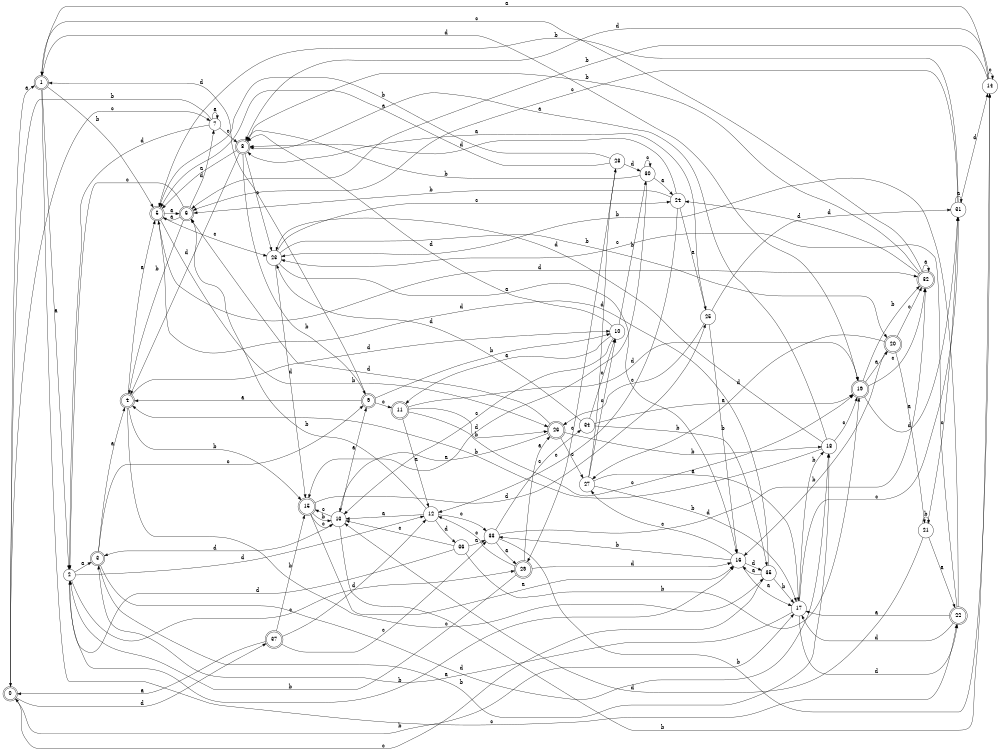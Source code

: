 digraph n31_3 {
__start0 [label="" shape="none"];

rankdir=LR;
size="8,5";

s0 [style="rounded,filled", color="black", fillcolor="white" shape="doublecircle", label="0"];
s1 [style="rounded,filled", color="black", fillcolor="white" shape="doublecircle", label="1"];
s2 [style="filled", color="black", fillcolor="white" shape="circle", label="2"];
s3 [style="rounded,filled", color="black", fillcolor="white" shape="doublecircle", label="3"];
s4 [style="rounded,filled", color="black", fillcolor="white" shape="doublecircle", label="4"];
s5 [style="rounded,filled", color="black", fillcolor="white" shape="doublecircle", label="5"];
s6 [style="rounded,filled", color="black", fillcolor="white" shape="doublecircle", label="6"];
s7 [style="filled", color="black", fillcolor="white" shape="circle", label="7"];
s8 [style="rounded,filled", color="black", fillcolor="white" shape="doublecircle", label="8"];
s9 [style="rounded,filled", color="black", fillcolor="white" shape="doublecircle", label="9"];
s10 [style="filled", color="black", fillcolor="white" shape="circle", label="10"];
s11 [style="rounded,filled", color="black", fillcolor="white" shape="doublecircle", label="11"];
s12 [style="filled", color="black", fillcolor="white" shape="circle", label="12"];
s13 [style="filled", color="black", fillcolor="white" shape="circle", label="13"];
s14 [style="filled", color="black", fillcolor="white" shape="circle", label="14"];
s15 [style="rounded,filled", color="black", fillcolor="white" shape="doublecircle", label="15"];
s16 [style="filled", color="black", fillcolor="white" shape="circle", label="16"];
s17 [style="filled", color="black", fillcolor="white" shape="circle", label="17"];
s18 [style="filled", color="black", fillcolor="white" shape="circle", label="18"];
s19 [style="rounded,filled", color="black", fillcolor="white" shape="doublecircle", label="19"];
s20 [style="rounded,filled", color="black", fillcolor="white" shape="doublecircle", label="20"];
s21 [style="filled", color="black", fillcolor="white" shape="circle", label="21"];
s22 [style="rounded,filled", color="black", fillcolor="white" shape="doublecircle", label="22"];
s23 [style="filled", color="black", fillcolor="white" shape="circle", label="23"];
s24 [style="filled", color="black", fillcolor="white" shape="circle", label="24"];
s25 [style="filled", color="black", fillcolor="white" shape="circle", label="25"];
s26 [style="rounded,filled", color="black", fillcolor="white" shape="doublecircle", label="26"];
s27 [style="filled", color="black", fillcolor="white" shape="circle", label="27"];
s28 [style="filled", color="black", fillcolor="white" shape="circle", label="28"];
s29 [style="rounded,filled", color="black", fillcolor="white" shape="doublecircle", label="29"];
s30 [style="filled", color="black", fillcolor="white" shape="circle", label="30"];
s31 [style="filled", color="black", fillcolor="white" shape="circle", label="31"];
s32 [style="rounded,filled", color="black", fillcolor="white" shape="doublecircle", label="32"];
s33 [style="filled", color="black", fillcolor="white" shape="circle", label="33"];
s34 [style="filled", color="black", fillcolor="white" shape="circle", label="34"];
s35 [style="filled", color="black", fillcolor="white" shape="circle", label="35"];
s36 [style="filled", color="black", fillcolor="white" shape="circle", label="36"];
s37 [style="rounded,filled", color="black", fillcolor="white" shape="doublecircle", label="37"];
s0 -> s1 [label="a"];
s0 -> s17 [label="b"];
s0 -> s7 [label="c"];
s0 -> s37 [label="d"];
s1 -> s2 [label="a"];
s1 -> s5 [label="b"];
s1 -> s22 [label="c"];
s1 -> s19 [label="d"];
s2 -> s3 [label="a"];
s2 -> s16 [label="b"];
s2 -> s29 [label="c"];
s2 -> s12 [label="d"];
s3 -> s4 [label="a"];
s3 -> s18 [label="b"];
s3 -> s9 [label="c"];
s3 -> s18 [label="d"];
s4 -> s5 [label="a"];
s4 -> s15 [label="b"];
s4 -> s35 [label="c"];
s4 -> s10 [label="d"];
s5 -> s6 [label="a"];
s5 -> s26 [label="b"];
s5 -> s23 [label="c"];
s5 -> s32 [label="d"];
s6 -> s5 [label="a"];
s6 -> s4 [label="b"];
s6 -> s2 [label="c"];
s6 -> s7 [label="d"];
s7 -> s7 [label="a"];
s7 -> s0 [label="b"];
s7 -> s8 [label="c"];
s7 -> s2 [label="d"];
s8 -> s5 [label="a"];
s8 -> s9 [label="b"];
s8 -> s23 [label="c"];
s8 -> s4 [label="d"];
s9 -> s4 [label="a"];
s9 -> s10 [label="b"];
s9 -> s11 [label="c"];
s9 -> s1 [label="d"];
s10 -> s11 [label="a"];
s10 -> s30 [label="b"];
s10 -> s13 [label="c"];
s10 -> s8 [label="d"];
s11 -> s12 [label="a"];
s11 -> s26 [label="b"];
s11 -> s19 [label="c"];
s11 -> s19 [label="d"];
s12 -> s13 [label="a"];
s12 -> s6 [label="b"];
s12 -> s33 [label="c"];
s12 -> s36 [label="d"];
s13 -> s9 [label="a"];
s13 -> s14 [label="b"];
s13 -> s15 [label="c"];
s13 -> s3 [label="d"];
s14 -> s1 [label="a"];
s14 -> s6 [label="b"];
s14 -> s14 [label="c"];
s14 -> s8 [label="d"];
s15 -> s16 [label="a"];
s15 -> s13 [label="b"];
s15 -> s13 [label="c"];
s15 -> s25 [label="d"];
s16 -> s17 [label="a"];
s16 -> s33 [label="b"];
s16 -> s27 [label="c"];
s16 -> s35 [label="d"];
s17 -> s3 [label="a"];
s17 -> s18 [label="b"];
s17 -> s31 [label="c"];
s17 -> s22 [label="d"];
s18 -> s8 [label="a"];
s18 -> s4 [label="b"];
s18 -> s19 [label="c"];
s18 -> s23 [label="d"];
s19 -> s20 [label="a"];
s19 -> s32 [label="b"];
s19 -> s32 [label="c"];
s19 -> s31 [label="d"];
s20 -> s21 [label="a"];
s20 -> s16 [label="b"];
s20 -> s32 [label="c"];
s20 -> s27 [label="d"];
s21 -> s22 [label="a"];
s21 -> s21 [label="b"];
s21 -> s31 [label="c"];
s21 -> s13 [label="d"];
s22 -> s17 [label="a"];
s22 -> s23 [label="b"];
s22 -> s23 [label="c"];
s22 -> s17 [label="d"];
s23 -> s16 [label="a"];
s23 -> s20 [label="b"];
s23 -> s24 [label="c"];
s23 -> s15 [label="d"];
s24 -> s25 [label="a"];
s24 -> s6 [label="b"];
s24 -> s12 [label="c"];
s24 -> s8 [label="d"];
s25 -> s8 [label="a"];
s25 -> s16 [label="b"];
s25 -> s26 [label="c"];
s25 -> s31 [label="d"];
s26 -> s13 [label="a"];
s26 -> s18 [label="b"];
s26 -> s27 [label="c"];
s26 -> s6 [label="d"];
s27 -> s17 [label="a"];
s27 -> s17 [label="b"];
s27 -> s10 [label="c"];
s27 -> s28 [label="d"];
s28 -> s5 [label="a"];
s28 -> s5 [label="b"];
s28 -> s29 [label="c"];
s28 -> s30 [label="d"];
s29 -> s26 [label="a"];
s29 -> s2 [label="b"];
s29 -> s12 [label="c"];
s29 -> s16 [label="d"];
s30 -> s24 [label="a"];
s30 -> s8 [label="b"];
s30 -> s30 [label="c"];
s30 -> s15 [label="d"];
s31 -> s31 [label="a"];
s31 -> s5 [label="b"];
s31 -> s6 [label="c"];
s31 -> s14 [label="d"];
s32 -> s32 [label="a"];
s32 -> s8 [label="b"];
s32 -> s1 [label="c"];
s32 -> s24 [label="d"];
s33 -> s29 [label="a"];
s33 -> s14 [label="b"];
s33 -> s34 [label="c"];
s33 -> s32 [label="d"];
s34 -> s19 [label="a"];
s34 -> s35 [label="b"];
s34 -> s10 [label="c"];
s34 -> s23 [label="d"];
s35 -> s16 [label="a"];
s35 -> s17 [label="b"];
s35 -> s0 [label="c"];
s35 -> s5 [label="d"];
s36 -> s33 [label="a"];
s36 -> s19 [label="b"];
s36 -> s13 [label="c"];
s36 -> s2 [label="d"];
s37 -> s0 [label="a"];
s37 -> s15 [label="b"];
s37 -> s33 [label="c"];
s37 -> s12 [label="d"];

}